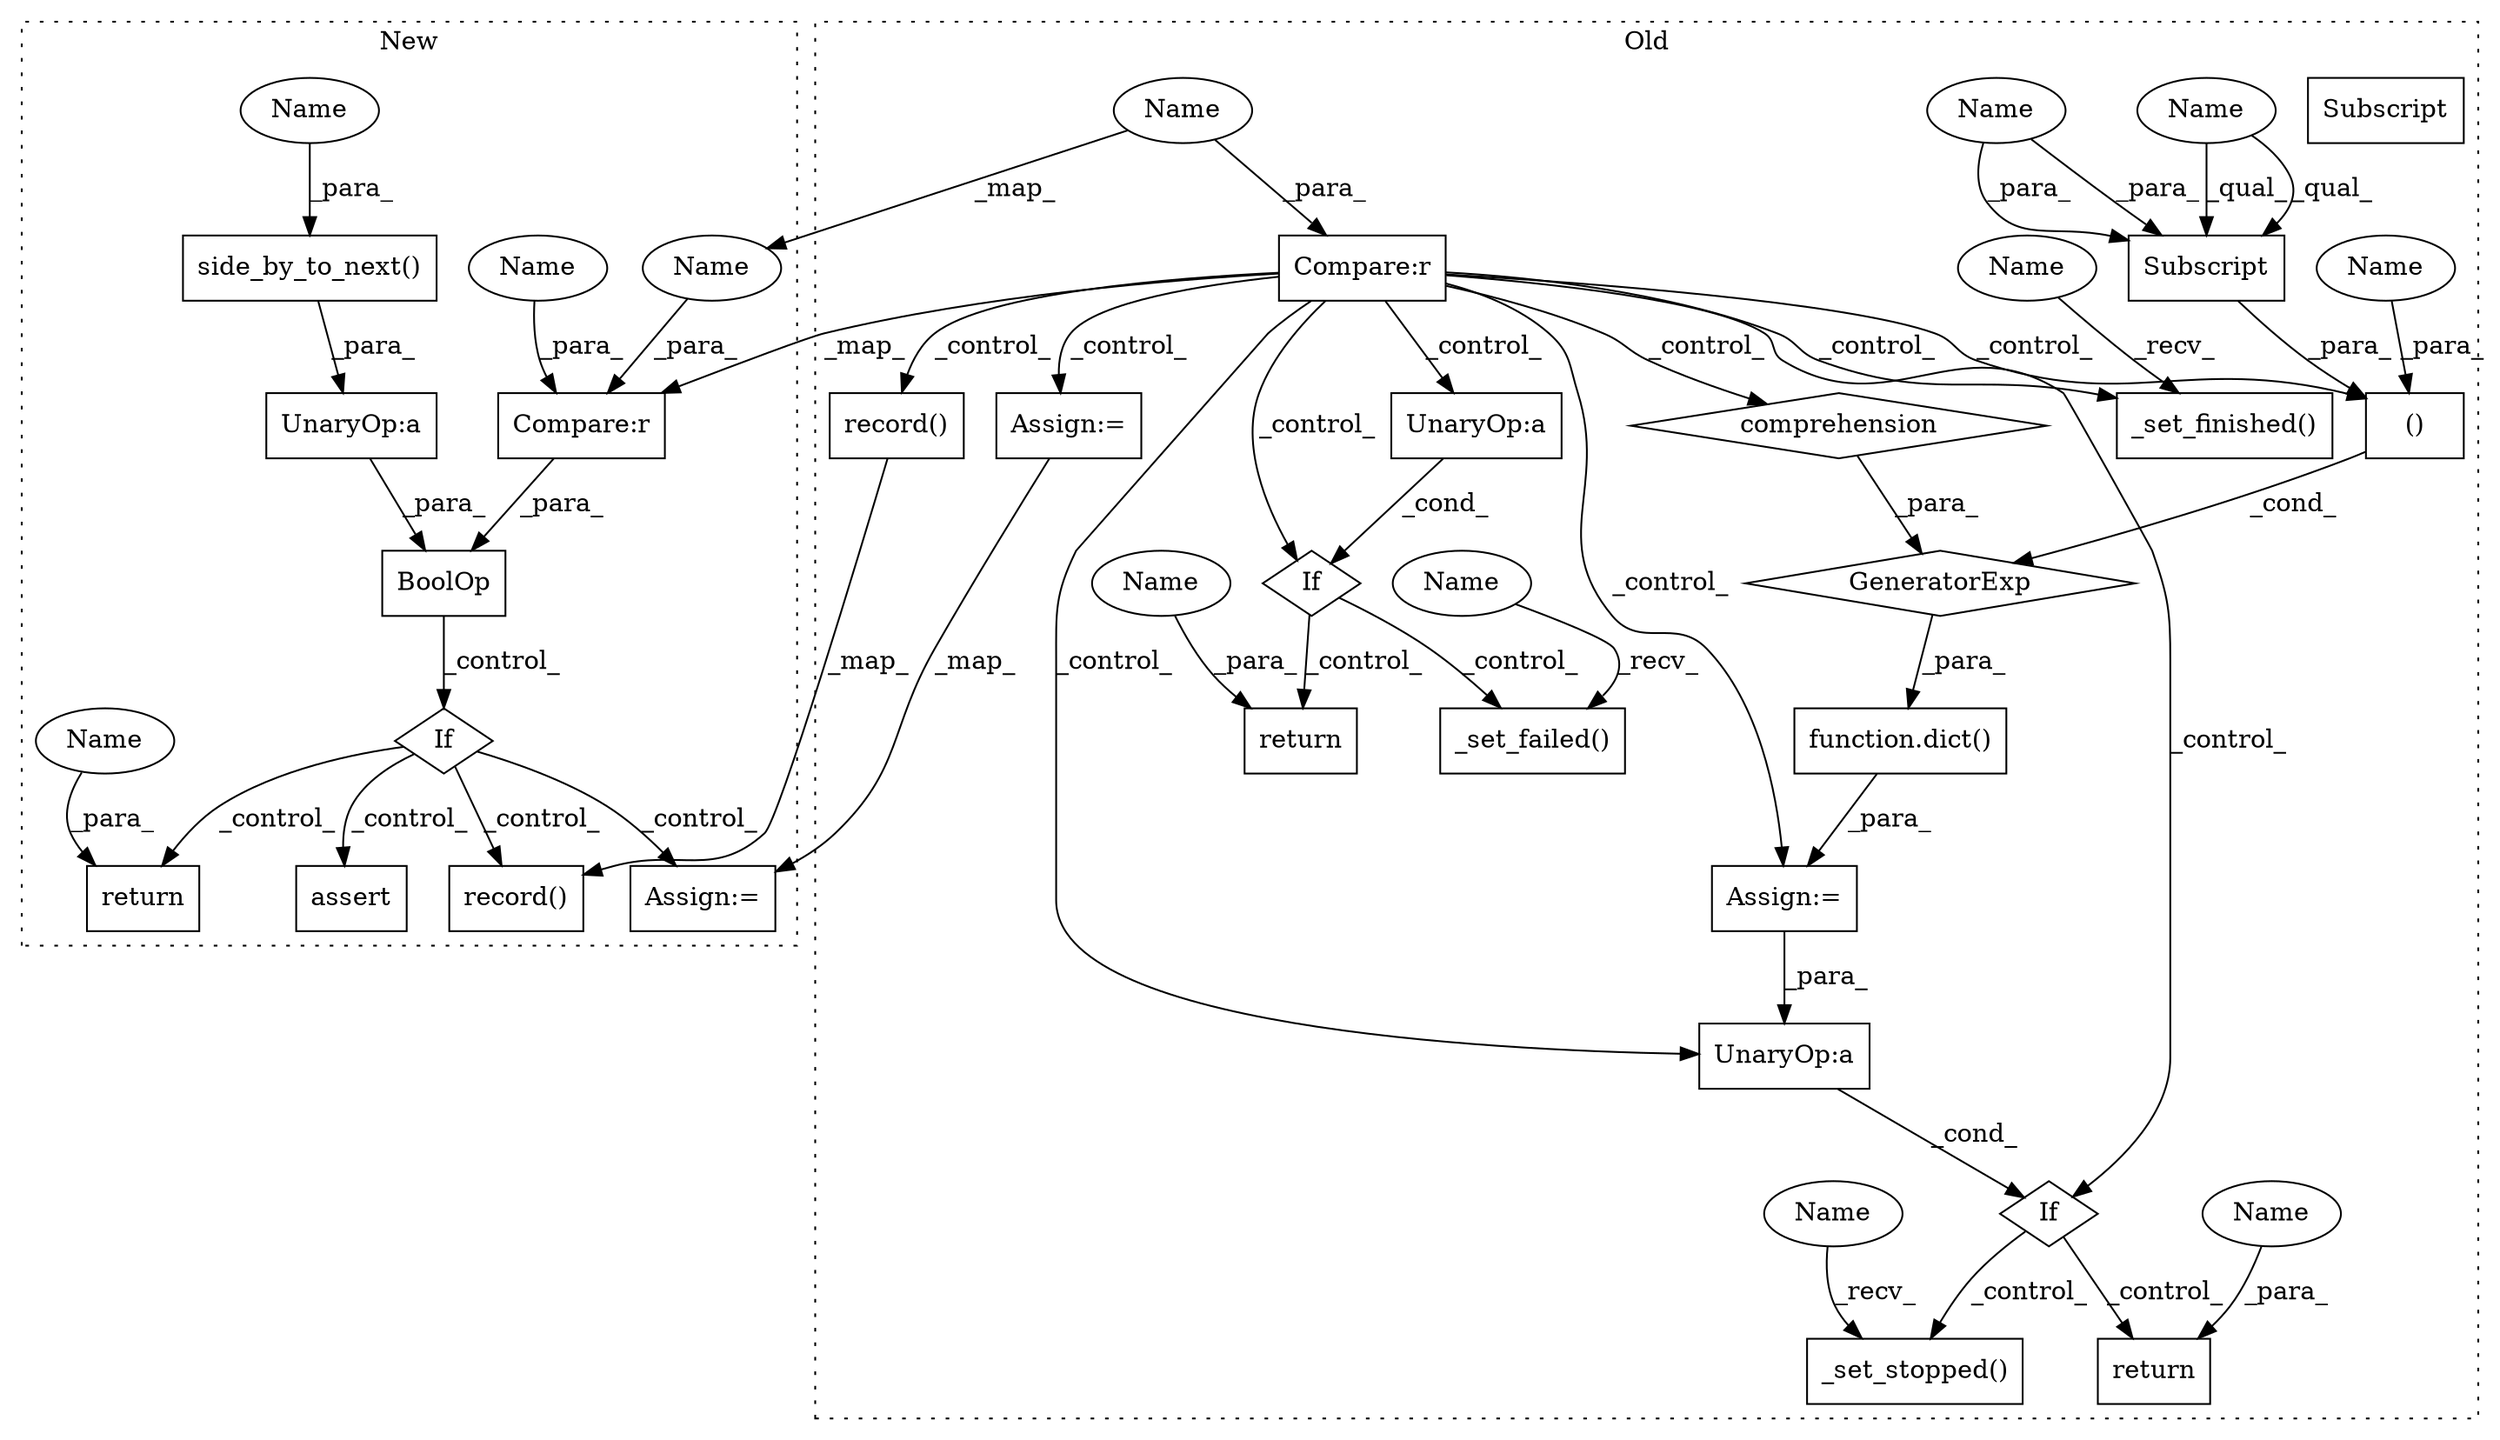 digraph G {
subgraph cluster0 {
1 [label="GeneratorExp" a="55" s="1985" l="1" shape="diamond"];
3 [label="comprehension" a="45" s="1998" l="3" shape="diamond"];
4 [label="Assign:=" a="68" s="1977" l="3" shape="box"];
5 [label="UnaryOp:a" a="61" s="3073" l="11" shape="box"];
6 [label="()" a="54" s="1987" l="9" shape="box"];
7 [label="Compare:r" a="40" s="1890" l="12" shape="box"];
9 [label="_set_stopped()" a="75" s="3216" l="19" shape="box"];
10 [label="_set_failed()" a="75" s="2324,2344" l="17,1" shape="box"];
11 [label="_set_finished()" a="75" s="1916" l="20" shape="box"];
14 [label="If" a="96" s="2295" l="3" shape="diamond"];
16 [label="UnaryOp:a" a="61" s="2298" l="8" shape="box"];
17 [label="If" a="96" s="3070" l="3" shape="diamond"];
19 [label="Subscript" a="63" s="1989,0" l="7,0" shape="box"];
21 [label="record()" a="75" s="2170,2223" l="27,1" shape="box"];
24 [label="Assign:=" a="68" s="2241" l="17" shape="box"];
25 [label="function.dict()" a="75" s="1980,1986" l="5,40" shape="box"];
26 [label="return" a="93" s="3252" l="7" shape="box"];
27 [label="return" a="93" s="2362" l="7" shape="box"];
28 [label="Name" a="87" s="3216" l="4" shape="ellipse"];
29 [label="Name" a="87" s="2324" l="4" shape="ellipse"];
30 [label="Name" a="87" s="1916" l="4" shape="ellipse"];
31 [label="Name" a="87" s="1989" l="4" shape="ellipse"];
32 [label="Subscript" a="63" s="1989,0" l="7,0" shape="box"];
33 [label="Name" a="87" s="1890" l="4" shape="ellipse"];
34 [label="Name" a="87" s="2369" l="4" shape="ellipse"];
35 [label="Name" a="87" s="3259" l="4" shape="ellipse"];
36 [label="Name" a="87" s="1994" l="1" shape="ellipse"];
37 [label="Name" a="87" s="1986" l="1" shape="ellipse"];
label = "Old";
style="dotted";
}
subgraph cluster1 {
2 [label="BoolOp" a="72" s="1650" l="46" shape="box"];
8 [label="Compare:r" a="40" s="1650" l="12" shape="box"];
12 [label="assert" a="65" s="2006" l="7" shape="box"];
13 [label="side_by_to_next()" a="75" s="1670,1695" l="21,1" shape="box"];
15 [label="If" a="96" s="1804" l="3" shape="diamond"];
18 [label="UnaryOp:a" a="61" s="1666" l="30" shape="box"];
20 [label="return" a="93" s="1868" l="7" shape="box"];
22 [label="record()" a="75" s="1889,1942" l="27,1" shape="box"];
23 [label="Assign:=" a="68" s="1956" l="17" shape="box"];
38 [label="Name" a="87" s="1658" l="4" shape="ellipse"];
39 [label="Name" a="87" s="1875" l="4" shape="ellipse"];
40 [label="Name" a="87" s="1650" l="4" shape="ellipse"];
41 [label="Name" a="87" s="1691" l="4" shape="ellipse"];
label = "New";
style="dotted";
}
1 -> 25 [label="_para_"];
2 -> 15 [label="_control_"];
3 -> 1 [label="_para_"];
4 -> 5 [label="_para_"];
5 -> 17 [label="_cond_"];
6 -> 1 [label="_cond_"];
7 -> 14 [label="_control_"];
7 -> 11 [label="_control_"];
7 -> 6 [label="_control_"];
7 -> 16 [label="_control_"];
7 -> 3 [label="_control_"];
7 -> 17 [label="_control_"];
7 -> 8 [label="_map_"];
7 -> 21 [label="_control_"];
7 -> 5 [label="_control_"];
7 -> 4 [label="_control_"];
7 -> 24 [label="_control_"];
8 -> 2 [label="_para_"];
13 -> 18 [label="_para_"];
14 -> 27 [label="_control_"];
14 -> 10 [label="_control_"];
15 -> 23 [label="_control_"];
15 -> 20 [label="_control_"];
15 -> 22 [label="_control_"];
15 -> 12 [label="_control_"];
16 -> 14 [label="_cond_"];
17 -> 26 [label="_control_"];
17 -> 9 [label="_control_"];
18 -> 2 [label="_para_"];
21 -> 22 [label="_map_"];
24 -> 23 [label="_map_"];
25 -> 4 [label="_para_"];
28 -> 9 [label="_recv_"];
29 -> 10 [label="_recv_"];
30 -> 11 [label="_recv_"];
31 -> 32 [label="_qual_"];
31 -> 32 [label="_qual_"];
32 -> 6 [label="_para_"];
33 -> 40 [label="_map_"];
33 -> 7 [label="_para_"];
34 -> 27 [label="_para_"];
35 -> 26 [label="_para_"];
36 -> 32 [label="_para_"];
36 -> 32 [label="_para_"];
37 -> 6 [label="_para_"];
38 -> 8 [label="_para_"];
39 -> 20 [label="_para_"];
40 -> 8 [label="_para_"];
41 -> 13 [label="_para_"];
}